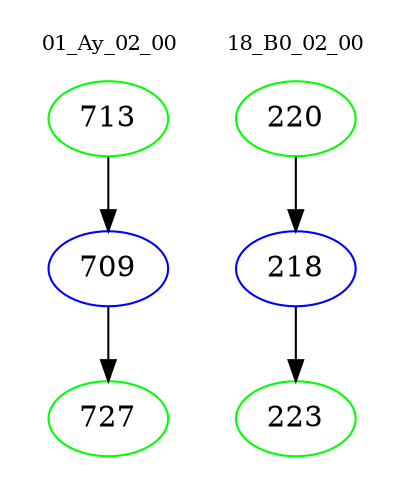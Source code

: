 digraph{
subgraph cluster_0 {
color = white
label = "01_Ay_02_00";
fontsize=10;
T0_713 [label="713", color="green"]
T0_713 -> T0_709 [color="black"]
T0_709 [label="709", color="blue"]
T0_709 -> T0_727 [color="black"]
T0_727 [label="727", color="green"]
}
subgraph cluster_1 {
color = white
label = "18_B0_02_00";
fontsize=10;
T1_220 [label="220", color="green"]
T1_220 -> T1_218 [color="black"]
T1_218 [label="218", color="blue"]
T1_218 -> T1_223 [color="black"]
T1_223 [label="223", color="green"]
}
}
